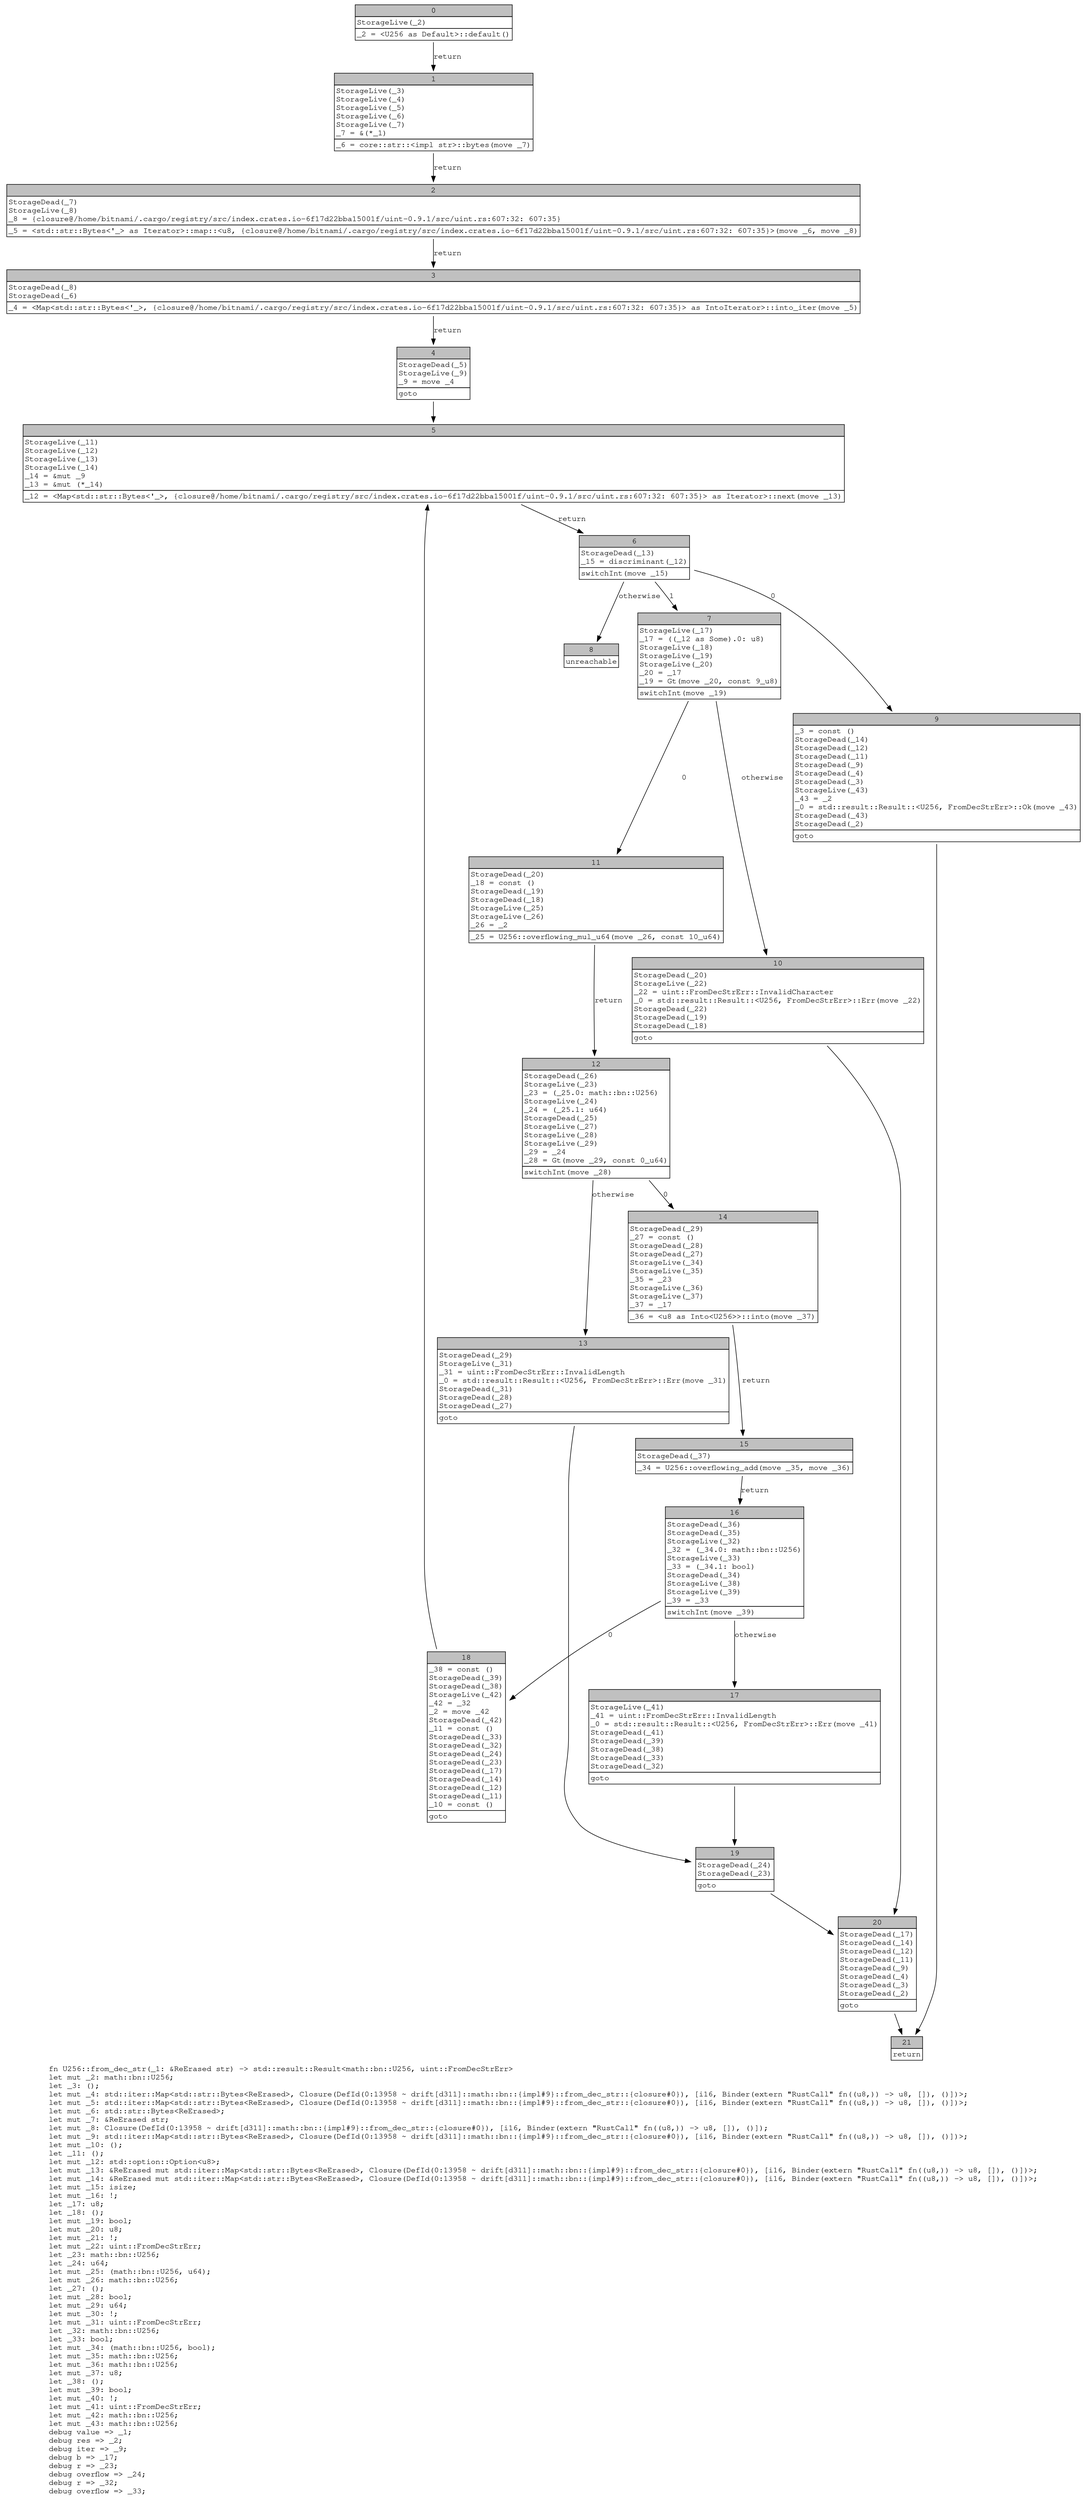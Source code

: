 digraph Mir_0_13957 {
    graph [fontname="Courier, monospace"];
    node [fontname="Courier, monospace"];
    edge [fontname="Courier, monospace"];
    label=<fn U256::from_dec_str(_1: &amp;ReErased str) -&gt; std::result::Result&lt;math::bn::U256, uint::FromDecStrErr&gt;<br align="left"/>let mut _2: math::bn::U256;<br align="left"/>let _3: ();<br align="left"/>let mut _4: std::iter::Map&lt;std::str::Bytes&lt;ReErased&gt;, Closure(DefId(0:13958 ~ drift[d311]::math::bn::{impl#9}::from_dec_str::{closure#0}), [i16, Binder(extern &quot;RustCall&quot; fn((u8,)) -&gt; u8, []), ()])&gt;;<br align="left"/>let mut _5: std::iter::Map&lt;std::str::Bytes&lt;ReErased&gt;, Closure(DefId(0:13958 ~ drift[d311]::math::bn::{impl#9}::from_dec_str::{closure#0}), [i16, Binder(extern &quot;RustCall&quot; fn((u8,)) -&gt; u8, []), ()])&gt;;<br align="left"/>let mut _6: std::str::Bytes&lt;ReErased&gt;;<br align="left"/>let mut _7: &amp;ReErased str;<br align="left"/>let mut _8: Closure(DefId(0:13958 ~ drift[d311]::math::bn::{impl#9}::from_dec_str::{closure#0}), [i16, Binder(extern &quot;RustCall&quot; fn((u8,)) -&gt; u8, []), ()]);<br align="left"/>let mut _9: std::iter::Map&lt;std::str::Bytes&lt;ReErased&gt;, Closure(DefId(0:13958 ~ drift[d311]::math::bn::{impl#9}::from_dec_str::{closure#0}), [i16, Binder(extern &quot;RustCall&quot; fn((u8,)) -&gt; u8, []), ()])&gt;;<br align="left"/>let mut _10: ();<br align="left"/>let _11: ();<br align="left"/>let mut _12: std::option::Option&lt;u8&gt;;<br align="left"/>let mut _13: &amp;ReErased mut std::iter::Map&lt;std::str::Bytes&lt;ReErased&gt;, Closure(DefId(0:13958 ~ drift[d311]::math::bn::{impl#9}::from_dec_str::{closure#0}), [i16, Binder(extern &quot;RustCall&quot; fn((u8,)) -&gt; u8, []), ()])&gt;;<br align="left"/>let mut _14: &amp;ReErased mut std::iter::Map&lt;std::str::Bytes&lt;ReErased&gt;, Closure(DefId(0:13958 ~ drift[d311]::math::bn::{impl#9}::from_dec_str::{closure#0}), [i16, Binder(extern &quot;RustCall&quot; fn((u8,)) -&gt; u8, []), ()])&gt;;<br align="left"/>let mut _15: isize;<br align="left"/>let mut _16: !;<br align="left"/>let _17: u8;<br align="left"/>let _18: ();<br align="left"/>let mut _19: bool;<br align="left"/>let mut _20: u8;<br align="left"/>let mut _21: !;<br align="left"/>let mut _22: uint::FromDecStrErr;<br align="left"/>let _23: math::bn::U256;<br align="left"/>let _24: u64;<br align="left"/>let mut _25: (math::bn::U256, u64);<br align="left"/>let mut _26: math::bn::U256;<br align="left"/>let _27: ();<br align="left"/>let mut _28: bool;<br align="left"/>let mut _29: u64;<br align="left"/>let mut _30: !;<br align="left"/>let mut _31: uint::FromDecStrErr;<br align="left"/>let _32: math::bn::U256;<br align="left"/>let _33: bool;<br align="left"/>let mut _34: (math::bn::U256, bool);<br align="left"/>let mut _35: math::bn::U256;<br align="left"/>let mut _36: math::bn::U256;<br align="left"/>let mut _37: u8;<br align="left"/>let _38: ();<br align="left"/>let mut _39: bool;<br align="left"/>let mut _40: !;<br align="left"/>let mut _41: uint::FromDecStrErr;<br align="left"/>let mut _42: math::bn::U256;<br align="left"/>let mut _43: math::bn::U256;<br align="left"/>debug value =&gt; _1;<br align="left"/>debug res =&gt; _2;<br align="left"/>debug iter =&gt; _9;<br align="left"/>debug b =&gt; _17;<br align="left"/>debug r =&gt; _23;<br align="left"/>debug overflow =&gt; _24;<br align="left"/>debug r =&gt; _32;<br align="left"/>debug overflow =&gt; _33;<br align="left"/>>;
    bb0__0_13957 [shape="none", label=<<table border="0" cellborder="1" cellspacing="0"><tr><td bgcolor="gray" align="center" colspan="1">0</td></tr><tr><td align="left" balign="left">StorageLive(_2)<br/></td></tr><tr><td align="left">_2 = &lt;U256 as Default&gt;::default()</td></tr></table>>];
    bb1__0_13957 [shape="none", label=<<table border="0" cellborder="1" cellspacing="0"><tr><td bgcolor="gray" align="center" colspan="1">1</td></tr><tr><td align="left" balign="left">StorageLive(_3)<br/>StorageLive(_4)<br/>StorageLive(_5)<br/>StorageLive(_6)<br/>StorageLive(_7)<br/>_7 = &amp;(*_1)<br/></td></tr><tr><td align="left">_6 = core::str::&lt;impl str&gt;::bytes(move _7)</td></tr></table>>];
    bb2__0_13957 [shape="none", label=<<table border="0" cellborder="1" cellspacing="0"><tr><td bgcolor="gray" align="center" colspan="1">2</td></tr><tr><td align="left" balign="left">StorageDead(_7)<br/>StorageLive(_8)<br/>_8 = {closure@/home/bitnami/.cargo/registry/src/index.crates.io-6f17d22bba15001f/uint-0.9.1/src/uint.rs:607:32: 607:35}<br/></td></tr><tr><td align="left">_5 = &lt;std::str::Bytes&lt;'_&gt; as Iterator&gt;::map::&lt;u8, {closure@/home/bitnami/.cargo/registry/src/index.crates.io-6f17d22bba15001f/uint-0.9.1/src/uint.rs:607:32: 607:35}&gt;(move _6, move _8)</td></tr></table>>];
    bb3__0_13957 [shape="none", label=<<table border="0" cellborder="1" cellspacing="0"><tr><td bgcolor="gray" align="center" colspan="1">3</td></tr><tr><td align="left" balign="left">StorageDead(_8)<br/>StorageDead(_6)<br/></td></tr><tr><td align="left">_4 = &lt;Map&lt;std::str::Bytes&lt;'_&gt;, {closure@/home/bitnami/.cargo/registry/src/index.crates.io-6f17d22bba15001f/uint-0.9.1/src/uint.rs:607:32: 607:35}&gt; as IntoIterator&gt;::into_iter(move _5)</td></tr></table>>];
    bb4__0_13957 [shape="none", label=<<table border="0" cellborder="1" cellspacing="0"><tr><td bgcolor="gray" align="center" colspan="1">4</td></tr><tr><td align="left" balign="left">StorageDead(_5)<br/>StorageLive(_9)<br/>_9 = move _4<br/></td></tr><tr><td align="left">goto</td></tr></table>>];
    bb5__0_13957 [shape="none", label=<<table border="0" cellborder="1" cellspacing="0"><tr><td bgcolor="gray" align="center" colspan="1">5</td></tr><tr><td align="left" balign="left">StorageLive(_11)<br/>StorageLive(_12)<br/>StorageLive(_13)<br/>StorageLive(_14)<br/>_14 = &amp;mut _9<br/>_13 = &amp;mut (*_14)<br/></td></tr><tr><td align="left">_12 = &lt;Map&lt;std::str::Bytes&lt;'_&gt;, {closure@/home/bitnami/.cargo/registry/src/index.crates.io-6f17d22bba15001f/uint-0.9.1/src/uint.rs:607:32: 607:35}&gt; as Iterator&gt;::next(move _13)</td></tr></table>>];
    bb6__0_13957 [shape="none", label=<<table border="0" cellborder="1" cellspacing="0"><tr><td bgcolor="gray" align="center" colspan="1">6</td></tr><tr><td align="left" balign="left">StorageDead(_13)<br/>_15 = discriminant(_12)<br/></td></tr><tr><td align="left">switchInt(move _15)</td></tr></table>>];
    bb7__0_13957 [shape="none", label=<<table border="0" cellborder="1" cellspacing="0"><tr><td bgcolor="gray" align="center" colspan="1">7</td></tr><tr><td align="left" balign="left">StorageLive(_17)<br/>_17 = ((_12 as Some).0: u8)<br/>StorageLive(_18)<br/>StorageLive(_19)<br/>StorageLive(_20)<br/>_20 = _17<br/>_19 = Gt(move _20, const 9_u8)<br/></td></tr><tr><td align="left">switchInt(move _19)</td></tr></table>>];
    bb8__0_13957 [shape="none", label=<<table border="0" cellborder="1" cellspacing="0"><tr><td bgcolor="gray" align="center" colspan="1">8</td></tr><tr><td align="left">unreachable</td></tr></table>>];
    bb9__0_13957 [shape="none", label=<<table border="0" cellborder="1" cellspacing="0"><tr><td bgcolor="gray" align="center" colspan="1">9</td></tr><tr><td align="left" balign="left">_3 = const ()<br/>StorageDead(_14)<br/>StorageDead(_12)<br/>StorageDead(_11)<br/>StorageDead(_9)<br/>StorageDead(_4)<br/>StorageDead(_3)<br/>StorageLive(_43)<br/>_43 = _2<br/>_0 = std::result::Result::&lt;U256, FromDecStrErr&gt;::Ok(move _43)<br/>StorageDead(_43)<br/>StorageDead(_2)<br/></td></tr><tr><td align="left">goto</td></tr></table>>];
    bb10__0_13957 [shape="none", label=<<table border="0" cellborder="1" cellspacing="0"><tr><td bgcolor="gray" align="center" colspan="1">10</td></tr><tr><td align="left" balign="left">StorageDead(_20)<br/>StorageLive(_22)<br/>_22 = uint::FromDecStrErr::InvalidCharacter<br/>_0 = std::result::Result::&lt;U256, FromDecStrErr&gt;::Err(move _22)<br/>StorageDead(_22)<br/>StorageDead(_19)<br/>StorageDead(_18)<br/></td></tr><tr><td align="left">goto</td></tr></table>>];
    bb11__0_13957 [shape="none", label=<<table border="0" cellborder="1" cellspacing="0"><tr><td bgcolor="gray" align="center" colspan="1">11</td></tr><tr><td align="left" balign="left">StorageDead(_20)<br/>_18 = const ()<br/>StorageDead(_19)<br/>StorageDead(_18)<br/>StorageLive(_25)<br/>StorageLive(_26)<br/>_26 = _2<br/></td></tr><tr><td align="left">_25 = U256::overflowing_mul_u64(move _26, const 10_u64)</td></tr></table>>];
    bb12__0_13957 [shape="none", label=<<table border="0" cellborder="1" cellspacing="0"><tr><td bgcolor="gray" align="center" colspan="1">12</td></tr><tr><td align="left" balign="left">StorageDead(_26)<br/>StorageLive(_23)<br/>_23 = (_25.0: math::bn::U256)<br/>StorageLive(_24)<br/>_24 = (_25.1: u64)<br/>StorageDead(_25)<br/>StorageLive(_27)<br/>StorageLive(_28)<br/>StorageLive(_29)<br/>_29 = _24<br/>_28 = Gt(move _29, const 0_u64)<br/></td></tr><tr><td align="left">switchInt(move _28)</td></tr></table>>];
    bb13__0_13957 [shape="none", label=<<table border="0" cellborder="1" cellspacing="0"><tr><td bgcolor="gray" align="center" colspan="1">13</td></tr><tr><td align="left" balign="left">StorageDead(_29)<br/>StorageLive(_31)<br/>_31 = uint::FromDecStrErr::InvalidLength<br/>_0 = std::result::Result::&lt;U256, FromDecStrErr&gt;::Err(move _31)<br/>StorageDead(_31)<br/>StorageDead(_28)<br/>StorageDead(_27)<br/></td></tr><tr><td align="left">goto</td></tr></table>>];
    bb14__0_13957 [shape="none", label=<<table border="0" cellborder="1" cellspacing="0"><tr><td bgcolor="gray" align="center" colspan="1">14</td></tr><tr><td align="left" balign="left">StorageDead(_29)<br/>_27 = const ()<br/>StorageDead(_28)<br/>StorageDead(_27)<br/>StorageLive(_34)<br/>StorageLive(_35)<br/>_35 = _23<br/>StorageLive(_36)<br/>StorageLive(_37)<br/>_37 = _17<br/></td></tr><tr><td align="left">_36 = &lt;u8 as Into&lt;U256&gt;&gt;::into(move _37)</td></tr></table>>];
    bb15__0_13957 [shape="none", label=<<table border="0" cellborder="1" cellspacing="0"><tr><td bgcolor="gray" align="center" colspan="1">15</td></tr><tr><td align="left" balign="left">StorageDead(_37)<br/></td></tr><tr><td align="left">_34 = U256::overflowing_add(move _35, move _36)</td></tr></table>>];
    bb16__0_13957 [shape="none", label=<<table border="0" cellborder="1" cellspacing="0"><tr><td bgcolor="gray" align="center" colspan="1">16</td></tr><tr><td align="left" balign="left">StorageDead(_36)<br/>StorageDead(_35)<br/>StorageLive(_32)<br/>_32 = (_34.0: math::bn::U256)<br/>StorageLive(_33)<br/>_33 = (_34.1: bool)<br/>StorageDead(_34)<br/>StorageLive(_38)<br/>StorageLive(_39)<br/>_39 = _33<br/></td></tr><tr><td align="left">switchInt(move _39)</td></tr></table>>];
    bb17__0_13957 [shape="none", label=<<table border="0" cellborder="1" cellspacing="0"><tr><td bgcolor="gray" align="center" colspan="1">17</td></tr><tr><td align="left" balign="left">StorageLive(_41)<br/>_41 = uint::FromDecStrErr::InvalidLength<br/>_0 = std::result::Result::&lt;U256, FromDecStrErr&gt;::Err(move _41)<br/>StorageDead(_41)<br/>StorageDead(_39)<br/>StorageDead(_38)<br/>StorageDead(_33)<br/>StorageDead(_32)<br/></td></tr><tr><td align="left">goto</td></tr></table>>];
    bb18__0_13957 [shape="none", label=<<table border="0" cellborder="1" cellspacing="0"><tr><td bgcolor="gray" align="center" colspan="1">18</td></tr><tr><td align="left" balign="left">_38 = const ()<br/>StorageDead(_39)<br/>StorageDead(_38)<br/>StorageLive(_42)<br/>_42 = _32<br/>_2 = move _42<br/>StorageDead(_42)<br/>_11 = const ()<br/>StorageDead(_33)<br/>StorageDead(_32)<br/>StorageDead(_24)<br/>StorageDead(_23)<br/>StorageDead(_17)<br/>StorageDead(_14)<br/>StorageDead(_12)<br/>StorageDead(_11)<br/>_10 = const ()<br/></td></tr><tr><td align="left">goto</td></tr></table>>];
    bb19__0_13957 [shape="none", label=<<table border="0" cellborder="1" cellspacing="0"><tr><td bgcolor="gray" align="center" colspan="1">19</td></tr><tr><td align="left" balign="left">StorageDead(_24)<br/>StorageDead(_23)<br/></td></tr><tr><td align="left">goto</td></tr></table>>];
    bb20__0_13957 [shape="none", label=<<table border="0" cellborder="1" cellspacing="0"><tr><td bgcolor="gray" align="center" colspan="1">20</td></tr><tr><td align="left" balign="left">StorageDead(_17)<br/>StorageDead(_14)<br/>StorageDead(_12)<br/>StorageDead(_11)<br/>StorageDead(_9)<br/>StorageDead(_4)<br/>StorageDead(_3)<br/>StorageDead(_2)<br/></td></tr><tr><td align="left">goto</td></tr></table>>];
    bb21__0_13957 [shape="none", label=<<table border="0" cellborder="1" cellspacing="0"><tr><td bgcolor="gray" align="center" colspan="1">21</td></tr><tr><td align="left">return</td></tr></table>>];
    bb0__0_13957 -> bb1__0_13957 [label="return"];
    bb1__0_13957 -> bb2__0_13957 [label="return"];
    bb2__0_13957 -> bb3__0_13957 [label="return"];
    bb3__0_13957 -> bb4__0_13957 [label="return"];
    bb4__0_13957 -> bb5__0_13957 [label=""];
    bb5__0_13957 -> bb6__0_13957 [label="return"];
    bb6__0_13957 -> bb9__0_13957 [label="0"];
    bb6__0_13957 -> bb7__0_13957 [label="1"];
    bb6__0_13957 -> bb8__0_13957 [label="otherwise"];
    bb7__0_13957 -> bb11__0_13957 [label="0"];
    bb7__0_13957 -> bb10__0_13957 [label="otherwise"];
    bb9__0_13957 -> bb21__0_13957 [label=""];
    bb10__0_13957 -> bb20__0_13957 [label=""];
    bb11__0_13957 -> bb12__0_13957 [label="return"];
    bb12__0_13957 -> bb14__0_13957 [label="0"];
    bb12__0_13957 -> bb13__0_13957 [label="otherwise"];
    bb13__0_13957 -> bb19__0_13957 [label=""];
    bb14__0_13957 -> bb15__0_13957 [label="return"];
    bb15__0_13957 -> bb16__0_13957 [label="return"];
    bb16__0_13957 -> bb18__0_13957 [label="0"];
    bb16__0_13957 -> bb17__0_13957 [label="otherwise"];
    bb17__0_13957 -> bb19__0_13957 [label=""];
    bb18__0_13957 -> bb5__0_13957 [label=""];
    bb19__0_13957 -> bb20__0_13957 [label=""];
    bb20__0_13957 -> bb21__0_13957 [label=""];
}
